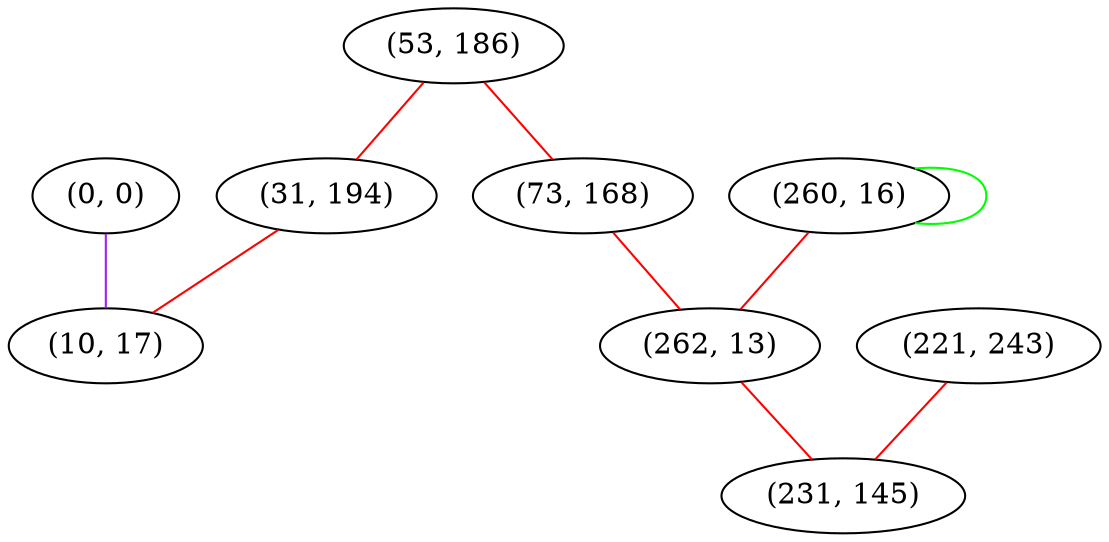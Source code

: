 graph "" {
"(0, 0)";
"(53, 186)";
"(31, 194)";
"(10, 17)";
"(221, 243)";
"(73, 168)";
"(260, 16)";
"(262, 13)";
"(231, 145)";
"(0, 0)" -- "(10, 17)"  [color=purple, key=0, weight=4];
"(53, 186)" -- "(73, 168)"  [color=red, key=0, weight=1];
"(53, 186)" -- "(31, 194)"  [color=red, key=0, weight=1];
"(31, 194)" -- "(10, 17)"  [color=red, key=0, weight=1];
"(221, 243)" -- "(231, 145)"  [color=red, key=0, weight=1];
"(73, 168)" -- "(262, 13)"  [color=red, key=0, weight=1];
"(260, 16)" -- "(262, 13)"  [color=red, key=0, weight=1];
"(260, 16)" -- "(260, 16)"  [color=green, key=0, weight=2];
"(262, 13)" -- "(231, 145)"  [color=red, key=0, weight=1];
}

